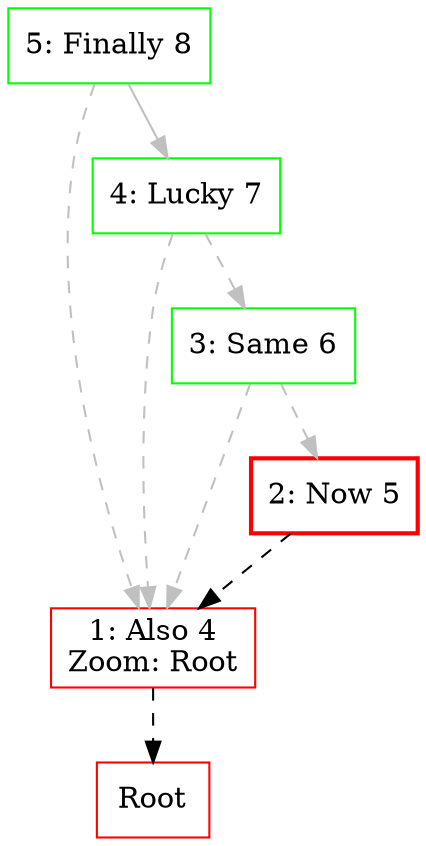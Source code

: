 digraph g {
node [shape=box];
-1 [label="Root", color=red];
1 [label="1: Also 4
Zoom: Root", color=red];
2 [label="2: Now 5", color=red, style=bold];
3 [label="3: Same 6", color=green];
4 [label="4: Lucky 7", color=green];
5 [label="5: Finally 8", color=green];
1 -> -1 [color=black, style=dashed];
2 -> 1 [color=black, style=dashed];
3 -> 1 [color=gray, style=dashed];
4 -> 1 [color=gray, style=dashed];
5 -> 1 [color=gray, style=dashed];
3 -> 2 [color=gray, style=dashed];
4 -> 3 [color=gray, style=dashed];
5 -> 4 [color=gray];
}
